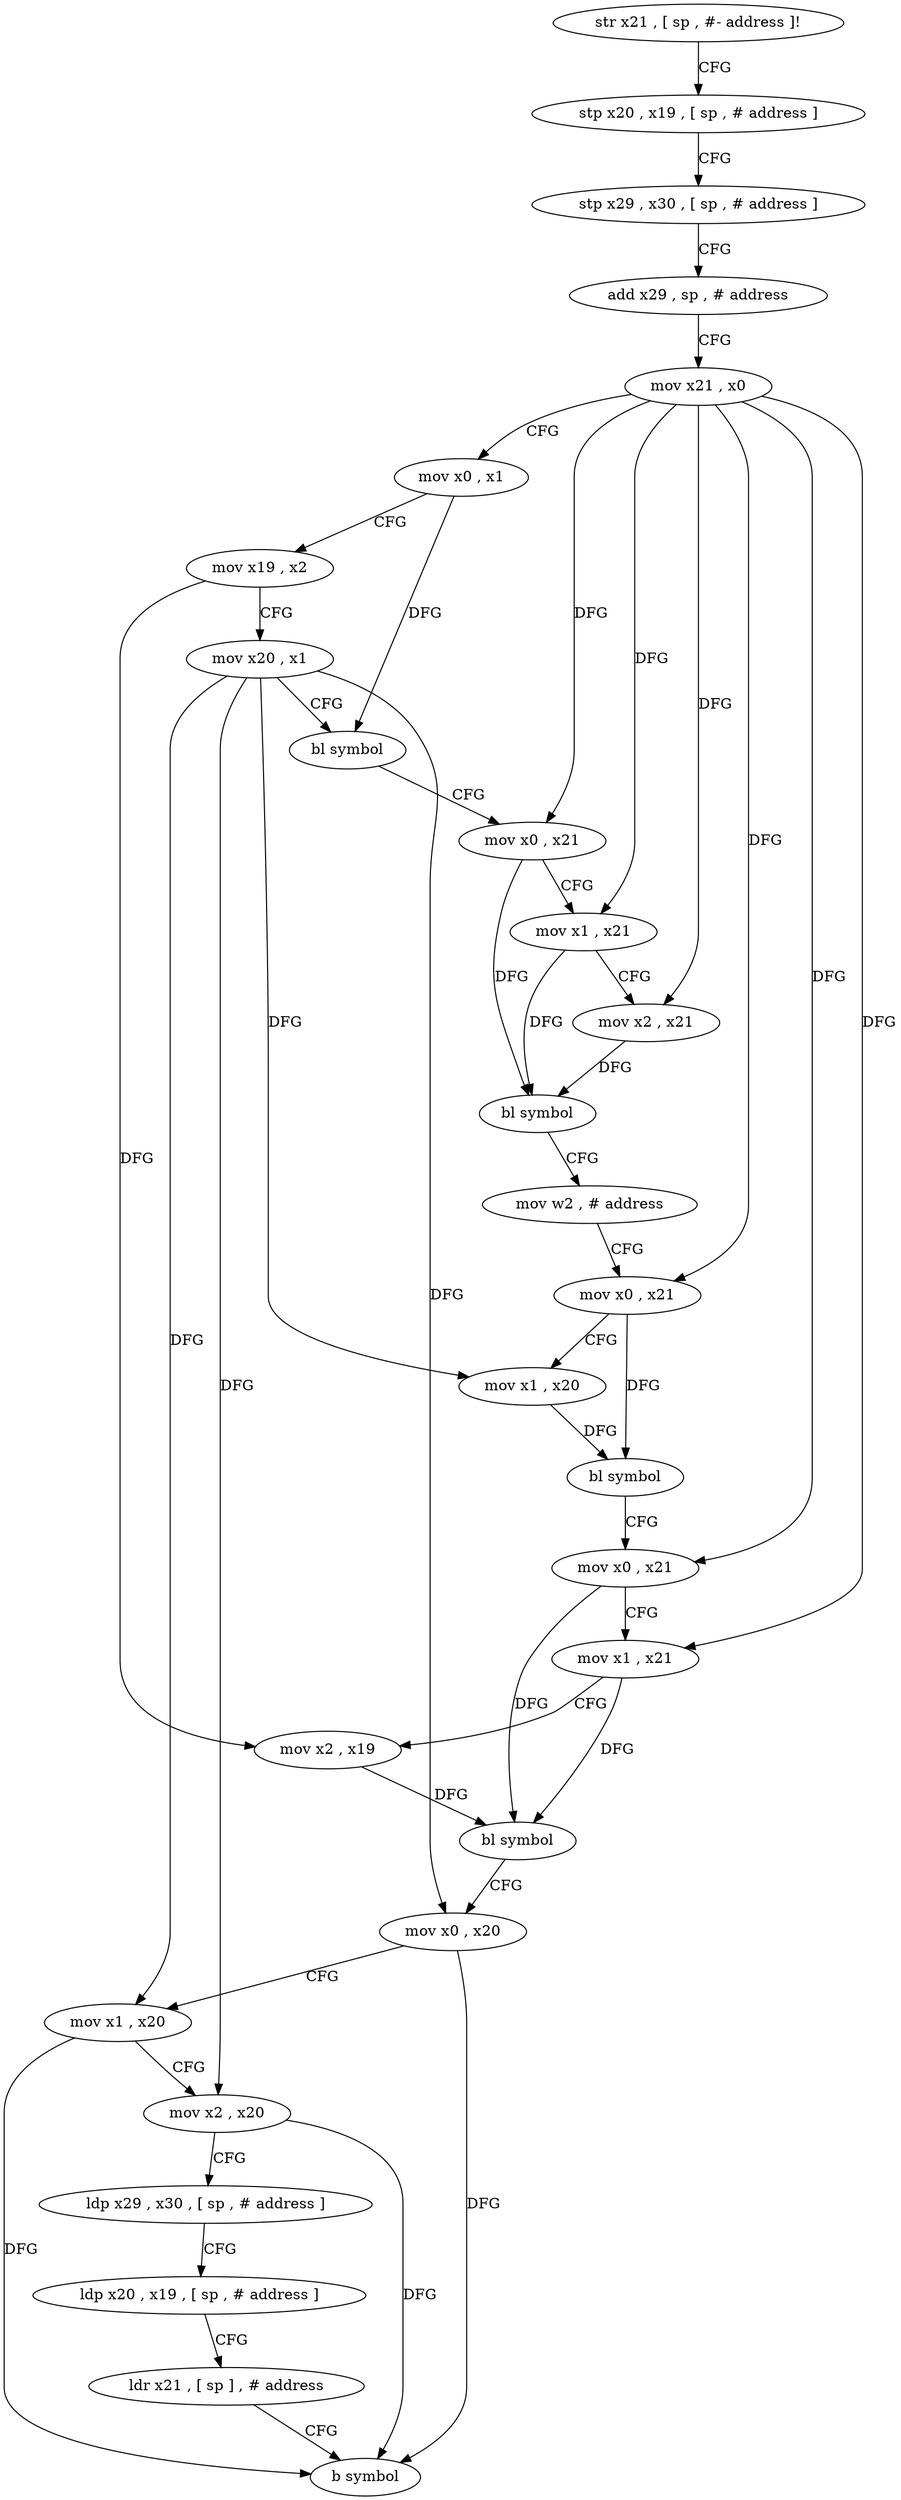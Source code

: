 digraph "func" {
"4245432" [label = "str x21 , [ sp , #- address ]!" ]
"4245436" [label = "stp x20 , x19 , [ sp , # address ]" ]
"4245440" [label = "stp x29 , x30 , [ sp , # address ]" ]
"4245444" [label = "add x29 , sp , # address" ]
"4245448" [label = "mov x21 , x0" ]
"4245452" [label = "mov x0 , x1" ]
"4245456" [label = "mov x19 , x2" ]
"4245460" [label = "mov x20 , x1" ]
"4245464" [label = "bl symbol" ]
"4245468" [label = "mov x0 , x21" ]
"4245472" [label = "mov x1 , x21" ]
"4245476" [label = "mov x2 , x21" ]
"4245480" [label = "bl symbol" ]
"4245484" [label = "mov w2 , # address" ]
"4245488" [label = "mov x0 , x21" ]
"4245492" [label = "mov x1 , x20" ]
"4245496" [label = "bl symbol" ]
"4245500" [label = "mov x0 , x21" ]
"4245504" [label = "mov x1 , x21" ]
"4245508" [label = "mov x2 , x19" ]
"4245512" [label = "bl symbol" ]
"4245516" [label = "mov x0 , x20" ]
"4245520" [label = "mov x1 , x20" ]
"4245524" [label = "mov x2 , x20" ]
"4245528" [label = "ldp x29 , x30 , [ sp , # address ]" ]
"4245532" [label = "ldp x20 , x19 , [ sp , # address ]" ]
"4245536" [label = "ldr x21 , [ sp ] , # address" ]
"4245540" [label = "b symbol" ]
"4245432" -> "4245436" [ label = "CFG" ]
"4245436" -> "4245440" [ label = "CFG" ]
"4245440" -> "4245444" [ label = "CFG" ]
"4245444" -> "4245448" [ label = "CFG" ]
"4245448" -> "4245452" [ label = "CFG" ]
"4245448" -> "4245468" [ label = "DFG" ]
"4245448" -> "4245472" [ label = "DFG" ]
"4245448" -> "4245476" [ label = "DFG" ]
"4245448" -> "4245488" [ label = "DFG" ]
"4245448" -> "4245500" [ label = "DFG" ]
"4245448" -> "4245504" [ label = "DFG" ]
"4245452" -> "4245456" [ label = "CFG" ]
"4245452" -> "4245464" [ label = "DFG" ]
"4245456" -> "4245460" [ label = "CFG" ]
"4245456" -> "4245508" [ label = "DFG" ]
"4245460" -> "4245464" [ label = "CFG" ]
"4245460" -> "4245492" [ label = "DFG" ]
"4245460" -> "4245516" [ label = "DFG" ]
"4245460" -> "4245520" [ label = "DFG" ]
"4245460" -> "4245524" [ label = "DFG" ]
"4245464" -> "4245468" [ label = "CFG" ]
"4245468" -> "4245472" [ label = "CFG" ]
"4245468" -> "4245480" [ label = "DFG" ]
"4245472" -> "4245476" [ label = "CFG" ]
"4245472" -> "4245480" [ label = "DFG" ]
"4245476" -> "4245480" [ label = "DFG" ]
"4245480" -> "4245484" [ label = "CFG" ]
"4245484" -> "4245488" [ label = "CFG" ]
"4245488" -> "4245492" [ label = "CFG" ]
"4245488" -> "4245496" [ label = "DFG" ]
"4245492" -> "4245496" [ label = "DFG" ]
"4245496" -> "4245500" [ label = "CFG" ]
"4245500" -> "4245504" [ label = "CFG" ]
"4245500" -> "4245512" [ label = "DFG" ]
"4245504" -> "4245508" [ label = "CFG" ]
"4245504" -> "4245512" [ label = "DFG" ]
"4245508" -> "4245512" [ label = "DFG" ]
"4245512" -> "4245516" [ label = "CFG" ]
"4245516" -> "4245520" [ label = "CFG" ]
"4245516" -> "4245540" [ label = "DFG" ]
"4245520" -> "4245524" [ label = "CFG" ]
"4245520" -> "4245540" [ label = "DFG" ]
"4245524" -> "4245528" [ label = "CFG" ]
"4245524" -> "4245540" [ label = "DFG" ]
"4245528" -> "4245532" [ label = "CFG" ]
"4245532" -> "4245536" [ label = "CFG" ]
"4245536" -> "4245540" [ label = "CFG" ]
}
